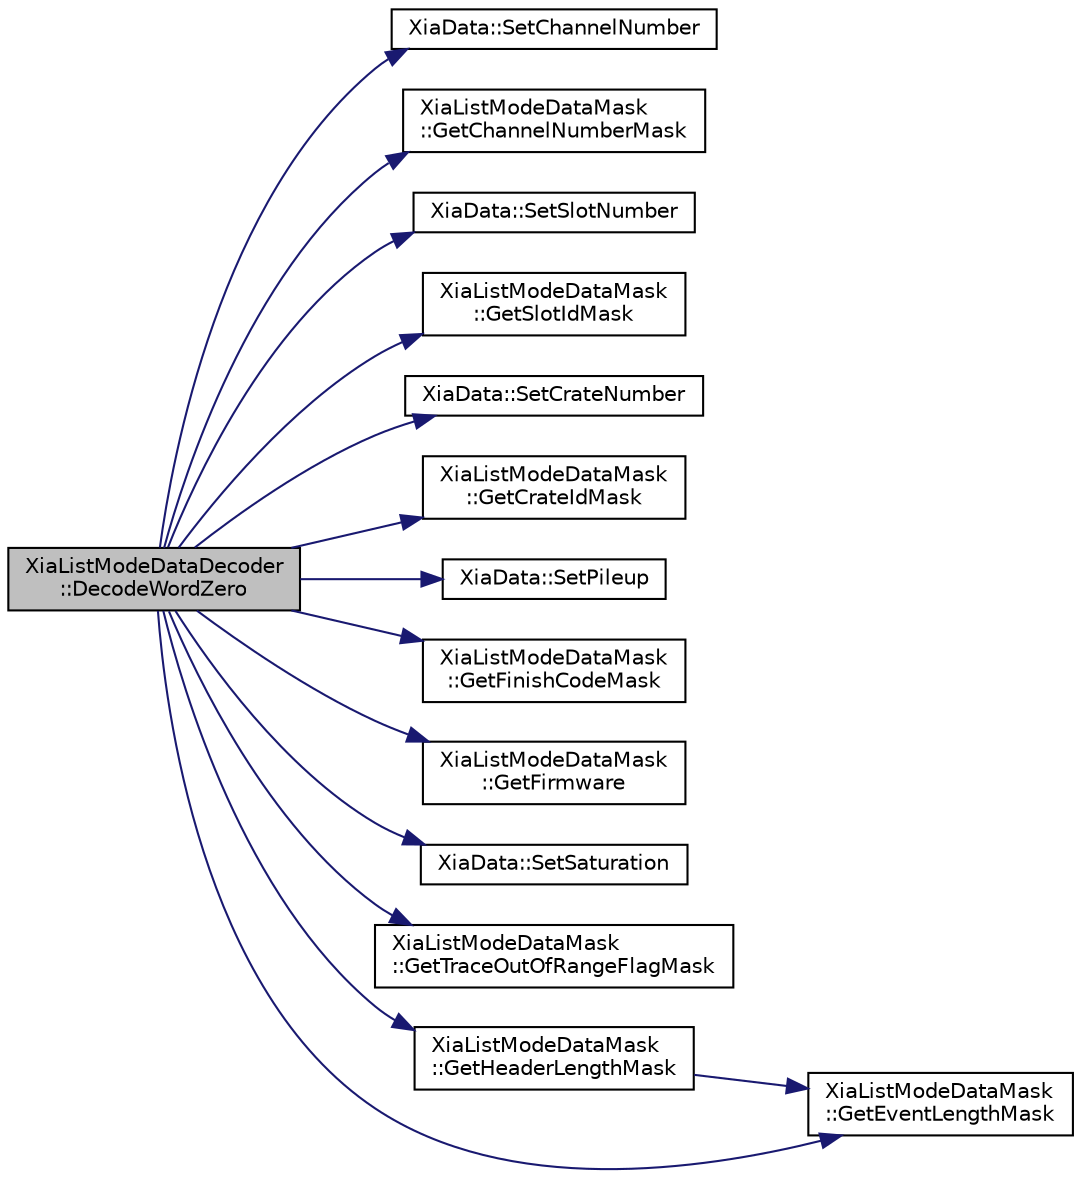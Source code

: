 digraph "XiaListModeDataDecoder::DecodeWordZero"
{
  edge [fontname="Helvetica",fontsize="10",labelfontname="Helvetica",labelfontsize="10"];
  node [fontname="Helvetica",fontsize="10",shape=record];
  rankdir="LR";
  Node1 [label="XiaListModeDataDecoder\l::DecodeWordZero",height=0.2,width=0.4,color="black", fillcolor="grey75", style="filled", fontcolor="black"];
  Node1 -> Node2 [color="midnightblue",fontsize="10",style="solid",fontname="Helvetica"];
  Node2 [label="XiaData::SetChannelNumber",height=0.2,width=0.4,color="black", fillcolor="white", style="filled",URL="$d2/ddd/class_xia_data.html#a9c7fd2f8302abcaa614202087c33c4e0",tooltip="Sets the channel number. "];
  Node1 -> Node3 [color="midnightblue",fontsize="10",style="solid",fontname="Helvetica"];
  Node3 [label="XiaListModeDataMask\l::GetChannelNumberMask",height=0.2,width=0.4,color="black", fillcolor="white", style="filled",URL="$dc/d76/class_xia_list_mode_data_mask.html#ab925560a554aca95cb0a6c31b1856ec6"];
  Node1 -> Node4 [color="midnightblue",fontsize="10",style="solid",fontname="Helvetica"];
  Node4 [label="XiaData::SetSlotNumber",height=0.2,width=0.4,color="black", fillcolor="white", style="filled",URL="$d2/ddd/class_xia_data.html#ac962808325ff3dce7b47863d4f96624f",tooltip="Sets the slot number. "];
  Node1 -> Node5 [color="midnightblue",fontsize="10",style="solid",fontname="Helvetica"];
  Node5 [label="XiaListModeDataMask\l::GetSlotIdMask",height=0.2,width=0.4,color="black", fillcolor="white", style="filled",URL="$dc/d76/class_xia_list_mode_data_mask.html#a0c252e3f7fa6689e71347043e68f26a6"];
  Node1 -> Node6 [color="midnightblue",fontsize="10",style="solid",fontname="Helvetica"];
  Node6 [label="XiaData::SetCrateNumber",height=0.2,width=0.4,color="black", fillcolor="white", style="filled",URL="$d2/ddd/class_xia_data.html#a8785811860905761ba919ae67487a394",tooltip="Sets the crate number. "];
  Node1 -> Node7 [color="midnightblue",fontsize="10",style="solid",fontname="Helvetica"];
  Node7 [label="XiaListModeDataMask\l::GetCrateIdMask",height=0.2,width=0.4,color="black", fillcolor="white", style="filled",URL="$dc/d76/class_xia_list_mode_data_mask.html#aab6033036ef9b417522c74af9517f2ea"];
  Node1 -> Node8 [color="midnightblue",fontsize="10",style="solid",fontname="Helvetica"];
  Node8 [label="XiaData::SetPileup",height=0.2,width=0.4,color="black", fillcolor="white", style="filled",URL="$d2/ddd/class_xia_data.html#a8746972744c495061cd8261260f524f0",tooltip="Sets if we had a pileup found on-board. "];
  Node1 -> Node9 [color="midnightblue",fontsize="10",style="solid",fontname="Helvetica"];
  Node9 [label="XiaListModeDataMask\l::GetFinishCodeMask",height=0.2,width=0.4,color="black", fillcolor="white", style="filled",URL="$dc/d76/class_xia_list_mode_data_mask.html#ae38745d0eb32599085d03e76d7d223a7"];
  Node1 -> Node10 [color="midnightblue",fontsize="10",style="solid",fontname="Helvetica"];
  Node10 [label="XiaListModeDataMask\l::GetFirmware",height=0.2,width=0.4,color="black", fillcolor="white", style="filled",URL="$dc/d76/class_xia_list_mode_data_mask.html#a4c7449fb872e3acdd5ea45150010fdde"];
  Node1 -> Node11 [color="midnightblue",fontsize="10",style="solid",fontname="Helvetica"];
  Node11 [label="XiaData::SetSaturation",height=0.2,width=0.4,color="black", fillcolor="white", style="filled",URL="$d2/ddd/class_xia_data.html#a09f704a1bd879daa22d13c4d7a3a6404",tooltip="Sets the saturation flag. "];
  Node1 -> Node12 [color="midnightblue",fontsize="10",style="solid",fontname="Helvetica"];
  Node12 [label="XiaListModeDataMask\l::GetTraceOutOfRangeFlagMask",height=0.2,width=0.4,color="black", fillcolor="white", style="filled",URL="$dc/d76/class_xia_list_mode_data_mask.html#a3216c3a9d30f2af79b0bfdceeba60fd6"];
  Node1 -> Node13 [color="midnightblue",fontsize="10",style="solid",fontname="Helvetica"];
  Node13 [label="XiaListModeDataMask\l::GetHeaderLengthMask",height=0.2,width=0.4,color="black", fillcolor="white", style="filled",URL="$dc/d76/class_xia_list_mode_data_mask.html#a6090477273bbeefeda059a717cdb8fde"];
  Node13 -> Node14 [color="midnightblue",fontsize="10",style="solid",fontname="Helvetica"];
  Node14 [label="XiaListModeDataMask\l::GetEventLengthMask",height=0.2,width=0.4,color="black", fillcolor="white", style="filled",URL="$dc/d76/class_xia_list_mode_data_mask.html#a930cad714061cc1bff986fd4df68b74c"];
  Node1 -> Node14 [color="midnightblue",fontsize="10",style="solid",fontname="Helvetica"];
}
